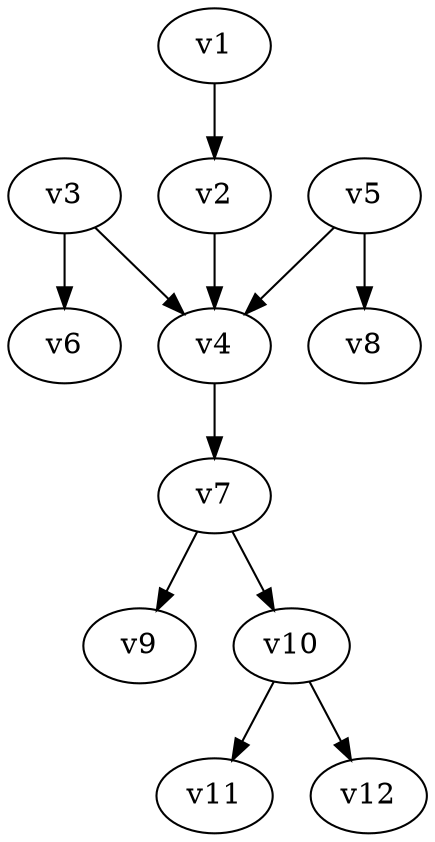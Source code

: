 // slika_6.gv
digraph {
	v1 [label=v1]
	v2 [label=v2]
	v3 [label=v3]
	v4 [label=v4]
	v5 [label=v5]
	v6 [label=v6]
	v7 [label=v7]
	v8 [label=v8]
	v9 [label=v9]
	v10 [label=v10]
	v11 [label=v11]
	v12 [label=v12]
	v1 -> v2 [constraint=true]
	v2 -> v4 [constraint=true]
	v3 -> v4 [constraint=true]
	v5 -> v4 [constraint=true]
	v3 -> v6 [constraint=true]
	v5 -> v8 [constraint=true]
	v4 -> v7 [constraint=true]
	v7 -> v9 [constraint=true]
	v7 -> v10 [constraint=true]
	v10 -> v11 [constraint=true]
	v10 -> v12 [constraint=true]
}
